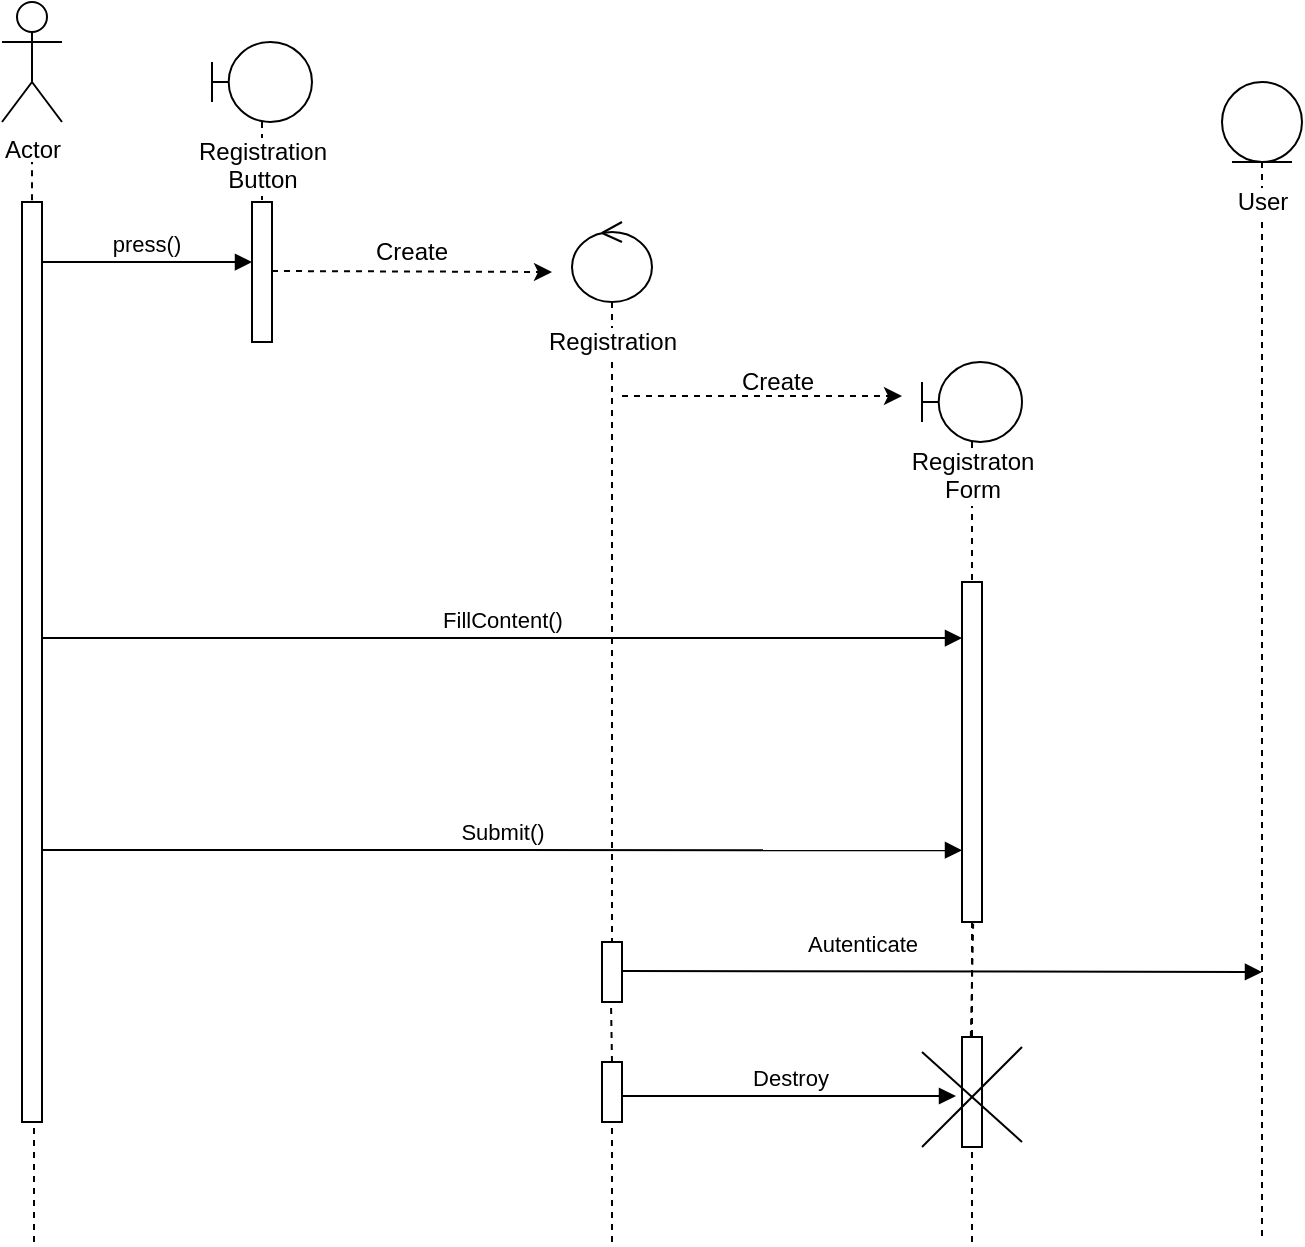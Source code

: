 <mxfile version="12.1.1" type="device" pages="1"><diagram id="o9PhKf0zJQkcECVYMPSk" name="Page-1"><mxGraphModel dx="912" dy="378" grid="1" gridSize="10" guides="1" tooltips="1" connect="1" arrows="1" fold="1" page="1" pageScale="1" pageWidth="827" pageHeight="1169" math="0" shadow="0"><root><mxCell id="0"/><mxCell id="1" parent="0"/><mxCell id="h-FPm5FSculwxlVUr0Z4-240" value="" style="endArrow=none;dashed=1;html=1;strokeColor=#000000;entryX=0.559;entryY=1.013;entryDx=0;entryDy=0;entryPerimeter=0;exitX=0.441;exitY=-0.002;exitDx=0;exitDy=0;exitPerimeter=0;" edge="1" parent="1" source="h-FPm5FSculwxlVUr0Z4-256"><mxGeometry width="50" height="50" relative="1" as="geometry"><mxPoint x="40" y="710" as="sourcePoint"/><mxPoint x="525.59" y="500.91" as="targetPoint"/></mxGeometry></mxCell><mxCell id="h-FPm5FSculwxlVUr0Z4-241" value="Actor" style="shape=umlActor;verticalLabelPosition=bottom;labelBackgroundColor=#ffffff;verticalAlign=top;html=1;" vertex="1" parent="1"><mxGeometry x="40" y="40" width="30" height="60" as="geometry"/></mxCell><mxCell id="h-FPm5FSculwxlVUr0Z4-242" value="" style="html=1;points=[];perimeter=orthogonalPerimeter;" vertex="1" parent="1"><mxGeometry x="50" y="140" width="10" height="460" as="geometry"/></mxCell><mxCell id="h-FPm5FSculwxlVUr0Z4-243" value="press()" style="html=1;verticalAlign=bottom;endArrow=block;entryX=0;entryY=0.429;entryDx=0;entryDy=0;entryPerimeter=0;" edge="1" parent="1" target="h-FPm5FSculwxlVUr0Z4-244"><mxGeometry width="80" relative="1" as="geometry"><mxPoint x="60" y="170" as="sourcePoint"/><mxPoint x="140" y="170" as="targetPoint"/><Array as="points"/></mxGeometry></mxCell><mxCell id="h-FPm5FSculwxlVUr0Z4-244" value="" style="html=1;points=[];perimeter=orthogonalPerimeter;" vertex="1" parent="1"><mxGeometry x="165" y="140" width="10" height="70" as="geometry"/></mxCell><mxCell id="h-FPm5FSculwxlVUr0Z4-245" value="Create" style="text;html=1;resizable=0;points=[];autosize=1;align=left;verticalAlign=top;spacingTop=-4;" vertex="1" parent="1"><mxGeometry x="225" y="155" width="50" height="20" as="geometry"/></mxCell><mxCell id="h-FPm5FSculwxlVUr0Z4-246" value="FillContent()" style="html=1;verticalAlign=bottom;endArrow=block;exitX=1;exitY=0.474;exitDx=0;exitDy=0;exitPerimeter=0;" edge="1" parent="1" source="h-FPm5FSculwxlVUr0Z4-242"><mxGeometry width="80" relative="1" as="geometry"><mxPoint x="90" y="358" as="sourcePoint"/><mxPoint x="520" y="358.04" as="targetPoint"/><Array as="points"/></mxGeometry></mxCell><mxCell id="h-FPm5FSculwxlVUr0Z4-250" value="Submit()" style="html=1;verticalAlign=bottom;endArrow=block;" edge="1" parent="1"><mxGeometry width="80" relative="1" as="geometry"><mxPoint x="60" y="464" as="sourcePoint"/><mxPoint x="520" y="464.12" as="targetPoint"/><Array as="points"/></mxGeometry></mxCell><mxCell id="h-FPm5FSculwxlVUr0Z4-251" value="" style="html=1;points=[];perimeter=orthogonalPerimeter;" vertex="1" parent="1"><mxGeometry x="340" y="510" width="10" height="30" as="geometry"/></mxCell><mxCell id="h-FPm5FSculwxlVUr0Z4-252" value="" style="html=1;points=[];perimeter=orthogonalPerimeter;" vertex="1" parent="1"><mxGeometry x="340" y="570" width="10" height="30" as="geometry"/></mxCell><mxCell id="h-FPm5FSculwxlVUr0Z4-253" value="" style="endArrow=none;dashed=1;html=1;strokeColor=#000000;" edge="1" parent="1"><mxGeometry width="50" height="50" relative="1" as="geometry"><mxPoint x="345" y="570" as="sourcePoint"/><mxPoint x="344.5" y="540" as="targetPoint"/></mxGeometry></mxCell><mxCell id="h-FPm5FSculwxlVUr0Z4-254" value="Autenticate" style="html=1;verticalAlign=bottom;endArrow=block;strokeColor=#000000;" edge="1" parent="1"><mxGeometry x="-0.25" y="5" width="80" relative="1" as="geometry"><mxPoint x="350" y="524.5" as="sourcePoint"/><mxPoint x="670" y="525" as="targetPoint"/><mxPoint as="offset"/></mxGeometry></mxCell><mxCell id="h-FPm5FSculwxlVUr0Z4-255" value="Destroy" style="html=1;verticalAlign=bottom;endArrow=block;strokeColor=#000000;" edge="1" parent="1"><mxGeometry width="80" relative="1" as="geometry"><mxPoint x="350" y="587" as="sourcePoint"/><mxPoint x="517" y="587" as="targetPoint"/></mxGeometry></mxCell><mxCell id="h-FPm5FSculwxlVUr0Z4-256" value="" style="html=1;points=[];perimeter=orthogonalPerimeter;" vertex="1" parent="1"><mxGeometry x="520" y="557.5" width="10" height="55" as="geometry"/></mxCell><mxCell id="h-FPm5FSculwxlVUr0Z4-257" value="" style="endArrow=none;html=1;strokeColor=#000000;" edge="1" parent="1"><mxGeometry width="50" height="50" relative="1" as="geometry"><mxPoint x="500" y="612.5" as="sourcePoint"/><mxPoint x="550" y="562.5" as="targetPoint"/></mxGeometry></mxCell><mxCell id="h-FPm5FSculwxlVUr0Z4-258" value="" style="endArrow=none;html=1;strokeColor=#000000;" edge="1" parent="1"><mxGeometry width="50" height="50" relative="1" as="geometry"><mxPoint x="550" y="610" as="sourcePoint"/><mxPoint x="500" y="565" as="targetPoint"/></mxGeometry></mxCell><mxCell id="h-FPm5FSculwxlVUr0Z4-259" value="" style="endArrow=none;dashed=1;html=1;strokeColor=#000000;" edge="1" parent="1"><mxGeometry width="50" height="50" relative="1" as="geometry"><mxPoint x="56" y="660" as="sourcePoint"/><mxPoint x="56" y="603" as="targetPoint"/></mxGeometry></mxCell><mxCell id="h-FPm5FSculwxlVUr0Z4-260" value="" style="endArrow=none;dashed=1;html=1;strokeColor=#000000;" edge="1" parent="1"><mxGeometry width="50" height="50" relative="1" as="geometry"><mxPoint x="345" y="660" as="sourcePoint"/><mxPoint x="345" y="600" as="targetPoint"/></mxGeometry></mxCell><mxCell id="h-FPm5FSculwxlVUr0Z4-261" value="" style="endArrow=none;dashed=1;html=1;strokeColor=#000000;" edge="1" parent="1"><mxGeometry width="50" height="50" relative="1" as="geometry"><mxPoint x="525" y="660" as="sourcePoint"/><mxPoint x="525" y="612.5" as="targetPoint"/></mxGeometry></mxCell><mxCell id="h-FPm5FSculwxlVUr0Z4-262" value="" style="endArrow=classic;html=1;dashed=1;" edge="1" parent="1"><mxGeometry width="50" height="50" relative="1" as="geometry"><mxPoint x="175" y="174.5" as="sourcePoint"/><mxPoint x="315" y="175" as="targetPoint"/></mxGeometry></mxCell><mxCell id="h-FPm5FSculwxlVUr0Z4-263" value="" style="shape=umlLifeline;participant=umlControl;perimeter=lifelinePerimeter;whiteSpace=wrap;html=1;container=1;collapsible=0;recursiveResize=0;verticalAlign=top;spacingTop=36;labelBackgroundColor=#ffffff;outlineConnect=0;" vertex="1" parent="1"><mxGeometry x="325" y="150" width="40" height="360" as="geometry"/></mxCell><mxCell id="h-FPm5FSculwxlVUr0Z4-264" value="&lt;div align=&quot;center&quot;&gt;Registration&lt;/div&gt;" style="text;html=1;resizable=0;points=[];autosize=1;align=center;verticalAlign=top;spacingTop=-4;labelBackgroundColor=#ffffff;" vertex="1" parent="1"><mxGeometry x="305" y="200" width="80" height="20" as="geometry"/></mxCell><mxCell id="h-FPm5FSculwxlVUr0Z4-265" value="Create" style="text;html=1;resizable=0;points=[];autosize=1;align=left;verticalAlign=top;spacingTop=-4;" vertex="1" parent="1"><mxGeometry x="407.5" y="220" width="50" height="20" as="geometry"/></mxCell><mxCell id="h-FPm5FSculwxlVUr0Z4-266" value="" style="endArrow=classic;html=1;dashed=1;" edge="1" parent="1"><mxGeometry width="50" height="50" relative="1" as="geometry"><mxPoint x="350" y="237" as="sourcePoint"/><mxPoint x="490" y="237" as="targetPoint"/></mxGeometry></mxCell><mxCell id="h-FPm5FSculwxlVUr0Z4-267" value="" style="shape=umlLifeline;participant=umlBoundary;perimeter=lifelinePerimeter;whiteSpace=wrap;html=1;container=1;collapsible=0;recursiveResize=0;verticalAlign=top;spacingTop=36;labelBackgroundColor=#ffffff;outlineConnect=0;" vertex="1" parent="1"><mxGeometry x="145" y="60" width="50" height="80" as="geometry"/></mxCell><mxCell id="h-FPm5FSculwxlVUr0Z4-268" value="&lt;div&gt;Registration&lt;/div&gt;&lt;div align=&quot;center&quot;&gt;Button&lt;br&gt;&lt;/div&gt;" style="text;html=1;resizable=0;points=[];autosize=1;align=center;verticalAlign=top;spacingTop=-4;labelBackgroundColor=#ffffff;" vertex="1" parent="1"><mxGeometry x="130" y="105" width="80" height="30" as="geometry"/></mxCell><mxCell id="h-FPm5FSculwxlVUr0Z4-269" value="" style="endArrow=none;dashed=1;html=1;exitX=0.5;exitY=-0.002;exitDx=0;exitDy=0;exitPerimeter=0;" edge="1" parent="1" source="h-FPm5FSculwxlVUr0Z4-242"><mxGeometry width="50" height="50" relative="1" as="geometry"><mxPoint x="5" y="170" as="sourcePoint"/><mxPoint x="55" y="120" as="targetPoint"/></mxGeometry></mxCell><mxCell id="h-FPm5FSculwxlVUr0Z4-270" value="" style="shape=umlLifeline;participant=umlBoundary;perimeter=lifelinePerimeter;whiteSpace=wrap;html=1;container=1;collapsible=0;recursiveResize=0;verticalAlign=top;spacingTop=36;labelBackgroundColor=#ffffff;outlineConnect=0;" vertex="1" parent="1"><mxGeometry x="500" y="220" width="50" height="340" as="geometry"/></mxCell><mxCell id="h-FPm5FSculwxlVUr0Z4-274" value="" style="html=1;points=[];perimeter=orthogonalPerimeter;" vertex="1" parent="h-FPm5FSculwxlVUr0Z4-270"><mxGeometry x="20" y="110" width="10" height="170" as="geometry"/></mxCell><mxCell id="h-FPm5FSculwxlVUr0Z4-271" value="&lt;div&gt;Registraton&lt;/div&gt;&lt;div align=&quot;center&quot;&gt;Form&lt;br&gt;&lt;/div&gt;" style="text;html=1;resizable=0;points=[];autosize=1;align=center;verticalAlign=top;spacingTop=-4;labelBackgroundColor=#ffffff;" vertex="1" parent="1"><mxGeometry x="485" y="260" width="80" height="30" as="geometry"/></mxCell><mxCell id="h-FPm5FSculwxlVUr0Z4-272" value="" style="shape=umlLifeline;participant=umlEntity;perimeter=lifelinePerimeter;whiteSpace=wrap;html=1;container=1;collapsible=0;recursiveResize=0;verticalAlign=top;spacingTop=36;labelBackgroundColor=#ffffff;outlineConnect=0;" vertex="1" parent="1"><mxGeometry x="650" y="80" width="40" height="580" as="geometry"/></mxCell><mxCell id="h-FPm5FSculwxlVUr0Z4-273" value="User" style="text;html=1;resizable=0;points=[];autosize=1;align=center;verticalAlign=top;spacingTop=-4;labelBackgroundColor=#ffffff;" vertex="1" parent="h-FPm5FSculwxlVUr0Z4-272"><mxGeometry y="50" width="40" height="20" as="geometry"/></mxCell></root></mxGraphModel></diagram></mxfile>